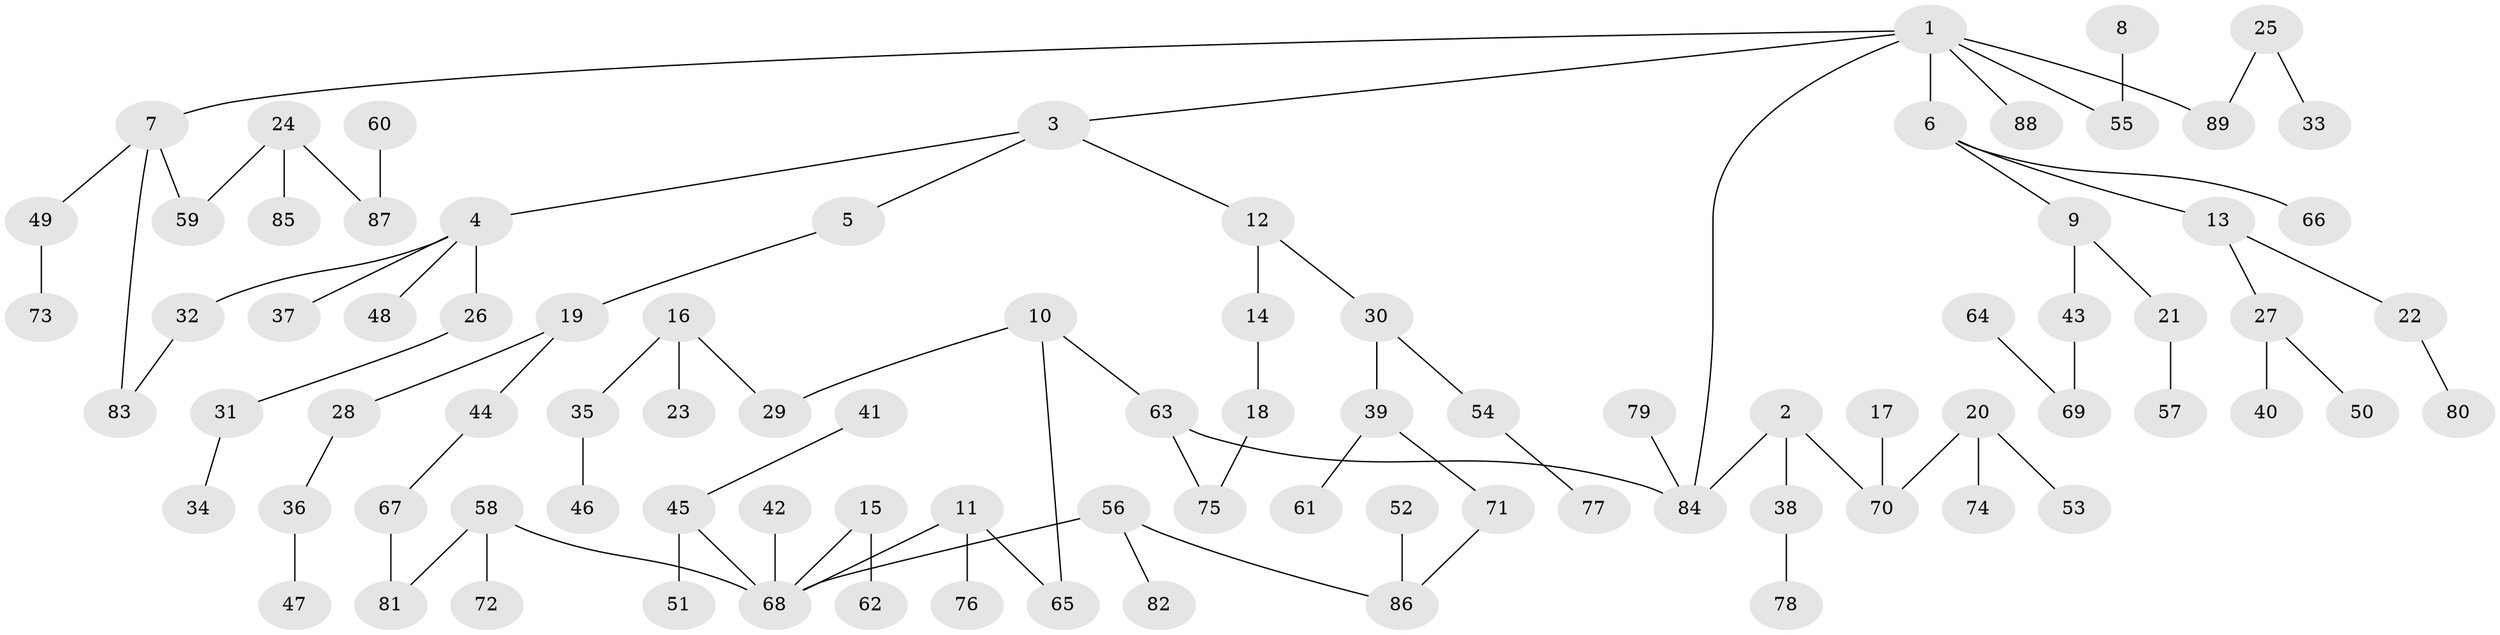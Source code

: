 // original degree distribution, {5: 0.023622047244094488, 7: 0.015748031496062992, 3: 0.16535433070866143, 1: 0.4409448818897638, 2: 0.2677165354330709, 4: 0.08661417322834646}
// Generated by graph-tools (version 1.1) at 2025/36/03/04/25 23:36:09]
// undirected, 89 vertices, 92 edges
graph export_dot {
  node [color=gray90,style=filled];
  1;
  2;
  3;
  4;
  5;
  6;
  7;
  8;
  9;
  10;
  11;
  12;
  13;
  14;
  15;
  16;
  17;
  18;
  19;
  20;
  21;
  22;
  23;
  24;
  25;
  26;
  27;
  28;
  29;
  30;
  31;
  32;
  33;
  34;
  35;
  36;
  37;
  38;
  39;
  40;
  41;
  42;
  43;
  44;
  45;
  46;
  47;
  48;
  49;
  50;
  51;
  52;
  53;
  54;
  55;
  56;
  57;
  58;
  59;
  60;
  61;
  62;
  63;
  64;
  65;
  66;
  67;
  68;
  69;
  70;
  71;
  72;
  73;
  74;
  75;
  76;
  77;
  78;
  79;
  80;
  81;
  82;
  83;
  84;
  85;
  86;
  87;
  88;
  89;
  1 -- 3 [weight=1.0];
  1 -- 6 [weight=1.0];
  1 -- 7 [weight=1.0];
  1 -- 55 [weight=1.0];
  1 -- 84 [weight=1.0];
  1 -- 88 [weight=1.0];
  1 -- 89 [weight=1.0];
  2 -- 38 [weight=1.0];
  2 -- 70 [weight=1.0];
  2 -- 84 [weight=1.0];
  3 -- 4 [weight=1.0];
  3 -- 5 [weight=1.0];
  3 -- 12 [weight=1.0];
  4 -- 26 [weight=1.0];
  4 -- 32 [weight=1.0];
  4 -- 37 [weight=1.0];
  4 -- 48 [weight=1.0];
  5 -- 19 [weight=1.0];
  6 -- 9 [weight=1.0];
  6 -- 13 [weight=1.0];
  6 -- 66 [weight=1.0];
  7 -- 49 [weight=1.0];
  7 -- 59 [weight=1.0];
  7 -- 83 [weight=1.0];
  8 -- 55 [weight=1.0];
  9 -- 21 [weight=1.0];
  9 -- 43 [weight=1.0];
  10 -- 29 [weight=1.0];
  10 -- 63 [weight=1.0];
  10 -- 65 [weight=1.0];
  11 -- 65 [weight=1.0];
  11 -- 68 [weight=1.0];
  11 -- 76 [weight=1.0];
  12 -- 14 [weight=1.0];
  12 -- 30 [weight=1.0];
  13 -- 22 [weight=1.0];
  13 -- 27 [weight=1.0];
  14 -- 18 [weight=1.0];
  15 -- 62 [weight=1.0];
  15 -- 68 [weight=1.0];
  16 -- 23 [weight=1.0];
  16 -- 29 [weight=1.0];
  16 -- 35 [weight=1.0];
  17 -- 70 [weight=1.0];
  18 -- 75 [weight=1.0];
  19 -- 28 [weight=1.0];
  19 -- 44 [weight=1.0];
  20 -- 53 [weight=1.0];
  20 -- 70 [weight=1.0];
  20 -- 74 [weight=1.0];
  21 -- 57 [weight=1.0];
  22 -- 80 [weight=1.0];
  24 -- 59 [weight=1.0];
  24 -- 85 [weight=1.0];
  24 -- 87 [weight=1.0];
  25 -- 33 [weight=1.0];
  25 -- 89 [weight=1.0];
  26 -- 31 [weight=1.0];
  27 -- 40 [weight=1.0];
  27 -- 50 [weight=1.0];
  28 -- 36 [weight=1.0];
  30 -- 39 [weight=1.0];
  30 -- 54 [weight=1.0];
  31 -- 34 [weight=1.0];
  32 -- 83 [weight=1.0];
  35 -- 46 [weight=1.0];
  36 -- 47 [weight=1.0];
  38 -- 78 [weight=1.0];
  39 -- 61 [weight=1.0];
  39 -- 71 [weight=1.0];
  41 -- 45 [weight=1.0];
  42 -- 68 [weight=1.0];
  43 -- 69 [weight=1.0];
  44 -- 67 [weight=1.0];
  45 -- 51 [weight=1.0];
  45 -- 68 [weight=1.0];
  49 -- 73 [weight=1.0];
  52 -- 86 [weight=1.0];
  54 -- 77 [weight=1.0];
  56 -- 68 [weight=1.0];
  56 -- 82 [weight=1.0];
  56 -- 86 [weight=1.0];
  58 -- 68 [weight=1.0];
  58 -- 72 [weight=1.0];
  58 -- 81 [weight=1.0];
  60 -- 87 [weight=1.0];
  63 -- 75 [weight=1.0];
  63 -- 84 [weight=1.0];
  64 -- 69 [weight=1.0];
  67 -- 81 [weight=1.0];
  71 -- 86 [weight=1.0];
  79 -- 84 [weight=1.0];
}
